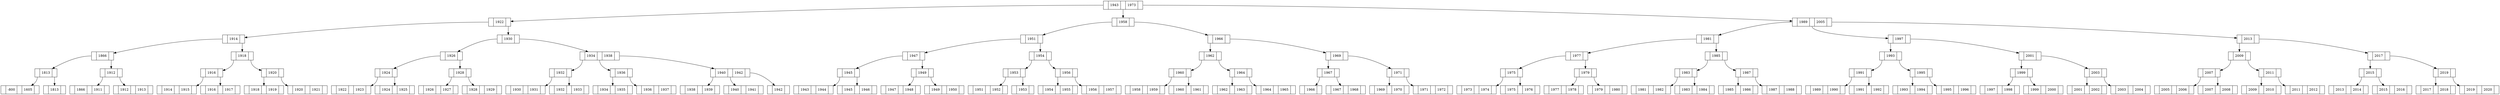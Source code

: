 digraph G {
  node [shape=record];
  node0x6523b1375040 [label="<f0> | 1943 | <f1> | 1973 | <f2>"];
  node0x6523b136e8a0 [label="<f0> | 1922 | <f1>"];
  node0x6523b136beb0 [label="<f0> | 1914 | <f1>"];
  node0x6523b136ae50 [label="<f0> | 1866 | <f1>"];
  node0x6523b1369e70 [label="<f0> | 1813 | <f1>"];
  node0x6523b136a000 [label="<f0> | -800 | <f1> | 1605 | <f2>"];
  node0x6523b1369e70:f0 -> node0x6523b136a000;
  node0x6523b136b260 [label="<f0> | 1813 | <f1>"];
  node0x6523b1369e70:f1 -> node0x6523b136b260;
  node0x6523b136ae50:f0 -> node0x6523b1369e70;
  node0x6523b136bdd0 [label="<f0> | 1912 | <f1>"];
  node0x6523b136b430 [label="<f0> | 1866 | <f1> | 1911 | <f2>"];
  node0x6523b136bdd0:f0 -> node0x6523b136b430;
  node0x6523b136bd70 [label="<f0> | 1912 | <f1> | 1913 | <f2>"];
  node0x6523b136bdd0:f1 -> node0x6523b136bd70;
  node0x6523b136ae50:f1 -> node0x6523b136bdd0;
  node0x6523b136beb0:f0 -> node0x6523b136ae50;
  node0x6523b136d290 [label="<f0> | 1918 | <f1>"];
  node0x6523b136c8c0 [label="<f0> | 1916 | <f1>"];
  node0x6523b136c3c0 [label="<f0> | 1914 | <f1> | 1915 | <f2>"];
  node0x6523b136c8c0:f0 -> node0x6523b136c3c0;
  node0x6523b136c860 [label="<f0> | 1916 | <f1> | 1917 | <f2>"];
  node0x6523b136c8c0:f1 -> node0x6523b136c860;
  node0x6523b136d290:f0 -> node0x6523b136c8c0;
  node0x6523b136d230 [label="<f0> | 1920 | <f1>"];
  node0x6523b136cd90 [label="<f0> | 1918 | <f1> | 1919 | <f2>"];
  node0x6523b136d230:f0 -> node0x6523b136cd90;
  node0x6523b136d1d0 [label="<f0> | 1920 | <f1> | 1921 | <f2>"];
  node0x6523b136d230:f1 -> node0x6523b136d1d0;
  node0x6523b136d290:f1 -> node0x6523b136d230;
  node0x6523b136beb0:f1 -> node0x6523b136d290;
  node0x6523b136e8a0:f0 -> node0x6523b136beb0;
  node0x6523b136e840 [label="<f0> | 1930 | <f1>"];
  node0x6523b136e7e0 [label="<f0> | 1926 | <f1>"];
  node0x6523b136ddc0 [label="<f0> | 1924 | <f1>"];
  node0x6523b136d800 [label="<f0> | 1922 | <f1> | 1923 | <f2>"];
  node0x6523b136ddc0:f0 -> node0x6523b136d800;
  node0x6523b136dd60 [label="<f0> | 1924 | <f1> | 1925 | <f2>"];
  node0x6523b136ddc0:f1 -> node0x6523b136dd60;
  node0x6523b136e7e0:f0 -> node0x6523b136ddc0;
  node0x6523b136e780 [label="<f0> | 1928 | <f1>"];
  node0x6523b136e2a0 [label="<f0> | 1926 | <f1> | 1927 | <f2>"];
  node0x6523b136e780:f0 -> node0x6523b136e2a0;
  node0x6523b136e720 [label="<f0> | 1928 | <f1> | 1929 | <f2>"];
  node0x6523b136e780:f1 -> node0x6523b136e720;
  node0x6523b136e7e0:f1 -> node0x6523b136e780;
  node0x6523b136e840:f0 -> node0x6523b136e7e0;
  node0x6523b136fd90 [label="<f0> | 1934 | <f1> | 1938 | <f2>"];
  node0x6523b136f320 [label="<f0> | 1932 | <f1>"];
  node0x6523b136ee30 [label="<f0> | 1930 | <f1> | 1931 | <f2>"];
  node0x6523b136f320:f0 -> node0x6523b136ee30;
  node0x6523b136f2c0 [label="<f0> | 1932 | <f1> | 1933 | <f2>"];
  node0x6523b136f320:f1 -> node0x6523b136f2c0;
  node0x6523b136fd90:f0 -> node0x6523b136f320;
  node0x6523b136fd30 [label="<f0> | 1936 | <f1>"];
  node0x6523b136f800 [label="<f0> | 1934 | <f1> | 1935 | <f2>"];
  node0x6523b136fd30:f0 -> node0x6523b136f800;
  node0x6523b136fcd0 [label="<f0> | 1936 | <f1> | 1937 | <f2>"];
  node0x6523b136fd30:f1 -> node0x6523b136fcd0;
  node0x6523b136fd90:f1 -> node0x6523b136fd30;
  node0x6523b13707e0 [label="<f0> | 1940 | <f1> | 1942 | <f2>"];
  node0x6523b13702c0 [label="<f0> | 1938 | <f1> | 1939 | <f2>"];
  node0x6523b13707e0:f0 -> node0x6523b13702c0;
  node0x6523b1370780 [label="<f0> | 1940 | <f1> | 1941 | <f2>"];
  node0x6523b13707e0:f1 -> node0x6523b1370780;
  node0x6523b1370ca0 [label="<f0> | 1942 | <f1>"];
  node0x6523b13707e0:f2 -> node0x6523b1370ca0;
  node0x6523b136fd90:f2 -> node0x6523b13707e0;
  node0x6523b136e840:f1 -> node0x6523b136fd90;
  node0x6523b136e8a0:f1 -> node0x6523b136e840;
  node0x6523b1375040:f0 -> node0x6523b136e8a0;
  node0x6523b1374fc0 [label="<f0> | 1958 | <f1>"];
  node0x6523b1372270 [label="<f0> | 1951 | <f1>"];
  node0x6523b136be30 [label="<f0> | 1947 | <f1>"];
  node0x6523b136b490 [label="<f0> | 1945 | <f1>"];
  node0x6523b136b200 [label="<f0> | 1943 | <f1> | 1944 | <f2>"];
  node0x6523b136b490:f0 -> node0x6523b136b200;
  node0x6523b1371300 [label="<f0> | 1945 | <f1> | 1946 | <f2>"];
  node0x6523b136b490:f1 -> node0x6523b1371300;
  node0x6523b136be30:f0 -> node0x6523b136b490;
  node0x6523b1371800 [label="<f0> | 1949 | <f1>"];
  node0x6523b13717a0 [label="<f0> | 1947 | <f1> | 1948 | <f2>"];
  node0x6523b1371800:f0 -> node0x6523b13717a0;
  node0x6523b136ab10 [label="<f0> | 1949 | <f1> | 1950 | <f2>"];
  node0x6523b1371800:f1 -> node0x6523b136ab10;
  node0x6523b136be30:f1 -> node0x6523b1371800;
  node0x6523b1372270:f0 -> node0x6523b136be30;
  node0x6523b1372210 [label="<f0> | 1954 | <f1>"];
  node0x6523b13721b0 [label="<f0> | 1953 | <f1>"];
  node0x6523b1372150 [label="<f0> | 1951 | <f1> | 1952 | <f2>"];
  node0x6523b13721b0:f0 -> node0x6523b1372150;
  node0x6523b1371ef0 [label="<f0> | 1953 | <f1>"];
  node0x6523b13721b0:f1 -> node0x6523b1371ef0;
  node0x6523b1372210:f0 -> node0x6523b13721b0;
  node0x6523b136add0 [label="<f0> | 1956 | <f1>"];
  node0x6523b136a850 [label="<f0> | 1954 | <f1> | 1955 | <f2>"];
  node0x6523b136add0:f0 -> node0x6523b136a850;
  node0x6523b1372d20 [label="<f0> | 1956 | <f1> | 1957 | <f2>"];
  node0x6523b136add0:f1 -> node0x6523b1372d20;
  node0x6523b1372210:f1 -> node0x6523b136add0;
  node0x6523b1372270:f1 -> node0x6523b1372210;
  node0x6523b1374fc0:f0 -> node0x6523b1372270;
  node0x6523b1374f40 [label="<f0> | 1966 | <f1>"];
  node0x6523b1373cd0 [label="<f0> | 1962 | <f1>"];
  node0x6523b1373210 [label="<f0> | 1960 | <f1>"];
  node0x6523b13731b0 [label="<f0> | 1958 | <f1> | 1959 | <f2>"];
  node0x6523b1373210:f0 -> node0x6523b13731b0;
  node0x6523b13736f0 [label="<f0> | 1960 | <f1> | 1961 | <f2>"];
  node0x6523b1373210:f1 -> node0x6523b13736f0;
  node0x6523b1373cd0:f0 -> node0x6523b1373210;
  node0x6523b1373c70 [label="<f0> | 1964 | <f1>"];
  node0x6523b1373c10 [label="<f0> | 1962 | <f1> | 1963 | <f2>"];
  node0x6523b1373c70:f0 -> node0x6523b1373c10;
  node0x6523b13741c0 [label="<f0> | 1964 | <f1> | 1965 | <f2>"];
  node0x6523b1373c70:f1 -> node0x6523b13741c0;
  node0x6523b1373cd0:f1 -> node0x6523b1373c70;
  node0x6523b1374f40:f0 -> node0x6523b1373cd0;
  node0x6523b1374ee0 [label="<f0> | 1969 | <f1>"];
  node0x6523b13746c0 [label="<f0> | 1967 | <f1>"];
  node0x6523b1374660 [label="<f0> | 1966 | <f1>"];
  node0x6523b13746c0:f0 -> node0x6523b1374660;
  node0x6523b1369e10 [label="<f0> | 1967 | <f1> | 1968 | <f2>"];
  node0x6523b13746c0:f1 -> node0x6523b1369e10;
  node0x6523b1374ee0:f0 -> node0x6523b13746c0;
  node0x6523b1374e80 [label="<f0> | 1971 | <f1>"];
  node0x6523b1374e20 [label="<f0> | 1969 | <f1> | 1970 | <f2>"];
  node0x6523b1374e80:f0 -> node0x6523b1374e20;
  node0x6523b13755a0 [label="<f0> | 1971 | <f1> | 1972 | <f2>"];
  node0x6523b1374e80:f1 -> node0x6523b13755a0;
  node0x6523b1374ee0:f1 -> node0x6523b1374e80;
  node0x6523b1374f40:f1 -> node0x6523b1374ee0;
  node0x6523b1374fc0:f1 -> node0x6523b1374f40;
  node0x6523b1375040:f1 -> node0x6523b1374fc0;
  node0x6523b137a8c0 [label="<f0> | 1989 | <f1> | 2005 | <f2>"];
  node0x6523b1377ac0 [label="<f0> | 1981 | <f1>"];
  node0x6523b1376630 [label="<f0> | 1977 | <f1>"];
  node0x6523b1375aa0 [label="<f0> | 1975 | <f1>"];
  node0x6523b1375a40 [label="<f0> | 1973 | <f1> | 1974 | <f2>"];
  node0x6523b1375aa0:f0 -> node0x6523b1375a40;
  node0x6523b1375c60 [label="<f0> | 1975 | <f1> | 1976 | <f2>"];
  node0x6523b1375aa0:f1 -> node0x6523b1375c60;
  node0x6523b1376630:f0 -> node0x6523b1375aa0;
  node0x6523b13765d0 [label="<f0> | 1979 | <f1>"];
  node0x6523b1376570 [label="<f0> | 1977 | <f1> | 1978 | <f2>"];
  node0x6523b13765d0:f0 -> node0x6523b1376570;
  node0x6523b1376b50 [label="<f0> | 1979 | <f1> | 1980 | <f2>"];
  node0x6523b13765d0:f1 -> node0x6523b1376b50;
  node0x6523b1376630:f1 -> node0x6523b13765d0;
  node0x6523b1377ac0:f0 -> node0x6523b1376630;
  node0x6523b1377a60 [label="<f0> | 1985 | <f1>"];
  node0x6523b1377030 [label="<f0> | 1983 | <f1>"];
  node0x6523b1376fd0 [label="<f0> | 1981 | <f1> | 1982 | <f2>"];
  node0x6523b1377030:f0 -> node0x6523b1376fd0;
  node0x6523b1377510 [label="<f0> | 1983 | <f1> | 1984 | <f2>"];
  node0x6523b1377030:f1 -> node0x6523b1377510;
  node0x6523b1377a60:f0 -> node0x6523b1377030;
  node0x6523b1377a00 [label="<f0> | 1987 | <f1>"];
  node0x6523b13779a0 [label="<f0> | 1985 | <f1> | 1986 | <f2>"];
  node0x6523b1377a00:f0 -> node0x6523b13779a0;
  node0x6523b1378020 [label="<f0> | 1987 | <f1> | 1988 | <f2>"];
  node0x6523b1377a00:f1 -> node0x6523b1378020;
  node0x6523b1377a60:f1 -> node0x6523b1377a00;
  node0x6523b1377ac0:f1 -> node0x6523b1377a60;
  node0x6523b137a8c0:f0 -> node0x6523b1377ac0;
  node0x6523b137a860 [label="<f0> | 1997 | <f1>"];
  node0x6523b1378fa0 [label="<f0> | 1993 | <f1>"];
  node0x6523b1378550 [label="<f0> | 1991 | <f1>"];
  node0x6523b13784f0 [label="<f0> | 1989 | <f1> | 1990 | <f2>"];
  node0x6523b1378550:f0 -> node0x6523b13784f0;
  node0x6523b1378a40 [label="<f0> | 1991 | <f1> | 1992 | <f2>"];
  node0x6523b1378550:f1 -> node0x6523b1378a40;
  node0x6523b1378fa0:f0 -> node0x6523b1378550;
  node0x6523b1378f40 [label="<f0> | 1995 | <f1>"];
  node0x6523b1378ee0 [label="<f0> | 1993 | <f1> | 1994 | <f2>"];
  node0x6523b1378f40:f0 -> node0x6523b1378ee0;
  node0x6523b13794a0 [label="<f0> | 1995 | <f1> | 1996 | <f2>"];
  node0x6523b1378f40:f1 -> node0x6523b13794a0;
  node0x6523b1378fa0:f1 -> node0x6523b1378f40;
  node0x6523b137a860:f0 -> node0x6523b1378fa0;
  node0x6523b137a800 [label="<f0> | 2001 | <f1>"];
  node0x6523b1379d30 [label="<f0> | 1999 | <f1>"];
  node0x6523b1374b80 [label="<f0> | 1997 | <f1> | 1998 | <f2>"];
  node0x6523b1379d30:f0 -> node0x6523b1374b80;
  node0x6523b1379cd0 [label="<f0> | 1999 | <f1> | 2000 | <f2>"];
  node0x6523b1379d30:f1 -> node0x6523b1379cd0;
  node0x6523b137a800:f0 -> node0x6523b1379d30;
  node0x6523b137a7a0 [label="<f0> | 2003 | <f1>"];
  node0x6523b137a240 [label="<f0> | 2001 | <f1> | 2002 | <f2>"];
  node0x6523b137a7a0:f0 -> node0x6523b137a240;
  node0x6523b137a740 [label="<f0> | 2003 | <f1> | 2004 | <f2>"];
  node0x6523b137a7a0:f1 -> node0x6523b137a740;
  node0x6523b137a800:f1 -> node0x6523b137a7a0;
  node0x6523b137a860:f1 -> node0x6523b137a800;
  node0x6523b137a8c0:f1 -> node0x6523b137a860;
  node0x6523b137d310 [label="<f0> | 2013 | <f1>"];
  node0x6523b137bd70 [label="<f0> | 2009 | <f1>"];
  node0x6523b137b340 [label="<f0> | 2007 | <f1>"];
  node0x6523b137ae60 [label="<f0> | 2005 | <f1> | 2006 | <f2>"];
  node0x6523b137b340:f0 -> node0x6523b137ae60;
  node0x6523b137b2e0 [label="<f0> | 2007 | <f1> | 2008 | <f2>"];
  node0x6523b137b340:f1 -> node0x6523b137b2e0;
  node0x6523b137bd70:f0 -> node0x6523b137b340;
  node0x6523b137bd10 [label="<f0> | 2011 | <f1>"];
  node0x6523b137b820 [label="<f0> | 2009 | <f1> | 2010 | <f2>"];
  node0x6523b137bd10:f0 -> node0x6523b137b820;
  node0x6523b137bcb0 [label="<f0> | 2011 | <f1> | 2012 | <f2>"];
  node0x6523b137bd10:f1 -> node0x6523b137bcb0;
  node0x6523b137bd70:f1 -> node0x6523b137bd10;
  node0x6523b137d310:f0 -> node0x6523b137bd70;
  node0x6523b137d2b0 [label="<f0> | 2017 | <f1>"];
  node0x6523b137c810 [label="<f0> | 2015 | <f1>"];
  node0x6523b137c290 [label="<f0> | 2013 | <f1> | 2014 | <f2>"];
  node0x6523b137c810:f0 -> node0x6523b137c290;
  node0x6523b137c7b0 [label="<f0> | 2015 | <f1> | 2016 | <f2>"];
  node0x6523b137c810:f1 -> node0x6523b137c7b0;
  node0x6523b137d2b0:f0 -> node0x6523b137c810;
  node0x6523b137d250 [label="<f0> | 2019 | <f1>"];
  node0x6523b137cd50 [label="<f0> | 2017 | <f1> | 2018 | <f2>"];
  node0x6523b137d250:f0 -> node0x6523b137cd50;
  node0x6523b137d1f0 [label="<f0> | 2019 | <f1> | 2020 | <f2>"];
  node0x6523b137d250:f1 -> node0x6523b137d1f0;
  node0x6523b137d2b0:f1 -> node0x6523b137d250;
  node0x6523b137d310:f1 -> node0x6523b137d2b0;
  node0x6523b137a8c0:f2 -> node0x6523b137d310;
  node0x6523b1375040:f2 -> node0x6523b137a8c0;
}
